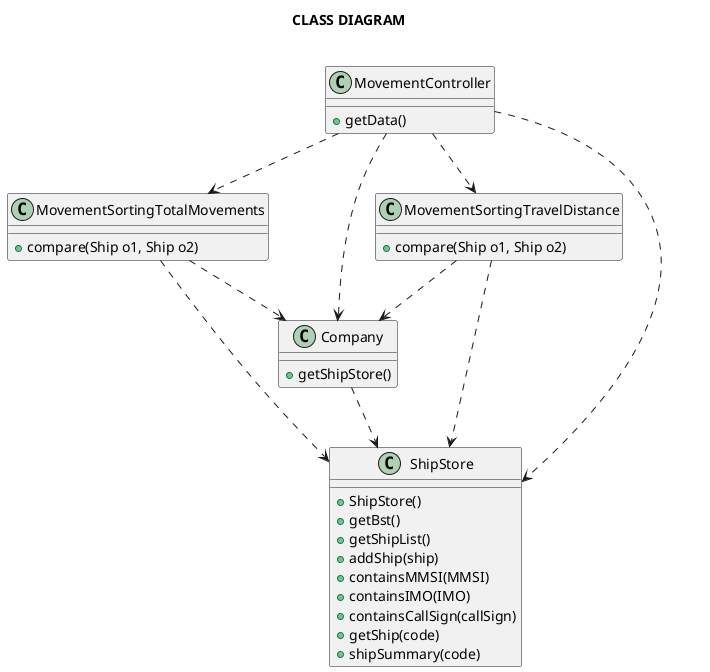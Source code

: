 @startuml

title <b>CLASS DIAGRAM\n

class MovementController{
+ getData()
}

class MovementSortingTotalMovements{
+ compare(Ship o1, Ship o2)
}

class Company{
+ getShipStore()
}

class MovementSortingTravelDistance{
+ compare(Ship o1, Ship o2)
}

class ShipStore{
+ShipStore()
+getBst()
+getShipList()
+addShip(ship)
+containsMMSI(MMSI)
+containsIMO(IMO)
+containsCallSign(callSign)
+getShip(code)
+shipSummary(code)
}

MovementController ..> Company
Company ..> ShipStore
MovementController ..> ShipStore
MovementController ..> MovementSortingTotalMovements
MovementSortingTotalMovements ..> Company
MovementSortingTotalMovements ..> ShipStore
MovementController ..> MovementSortingTravelDistance
MovementSortingTravelDistance ..> Company
MovementSortingTravelDistance ..> ShipStore

@enduml